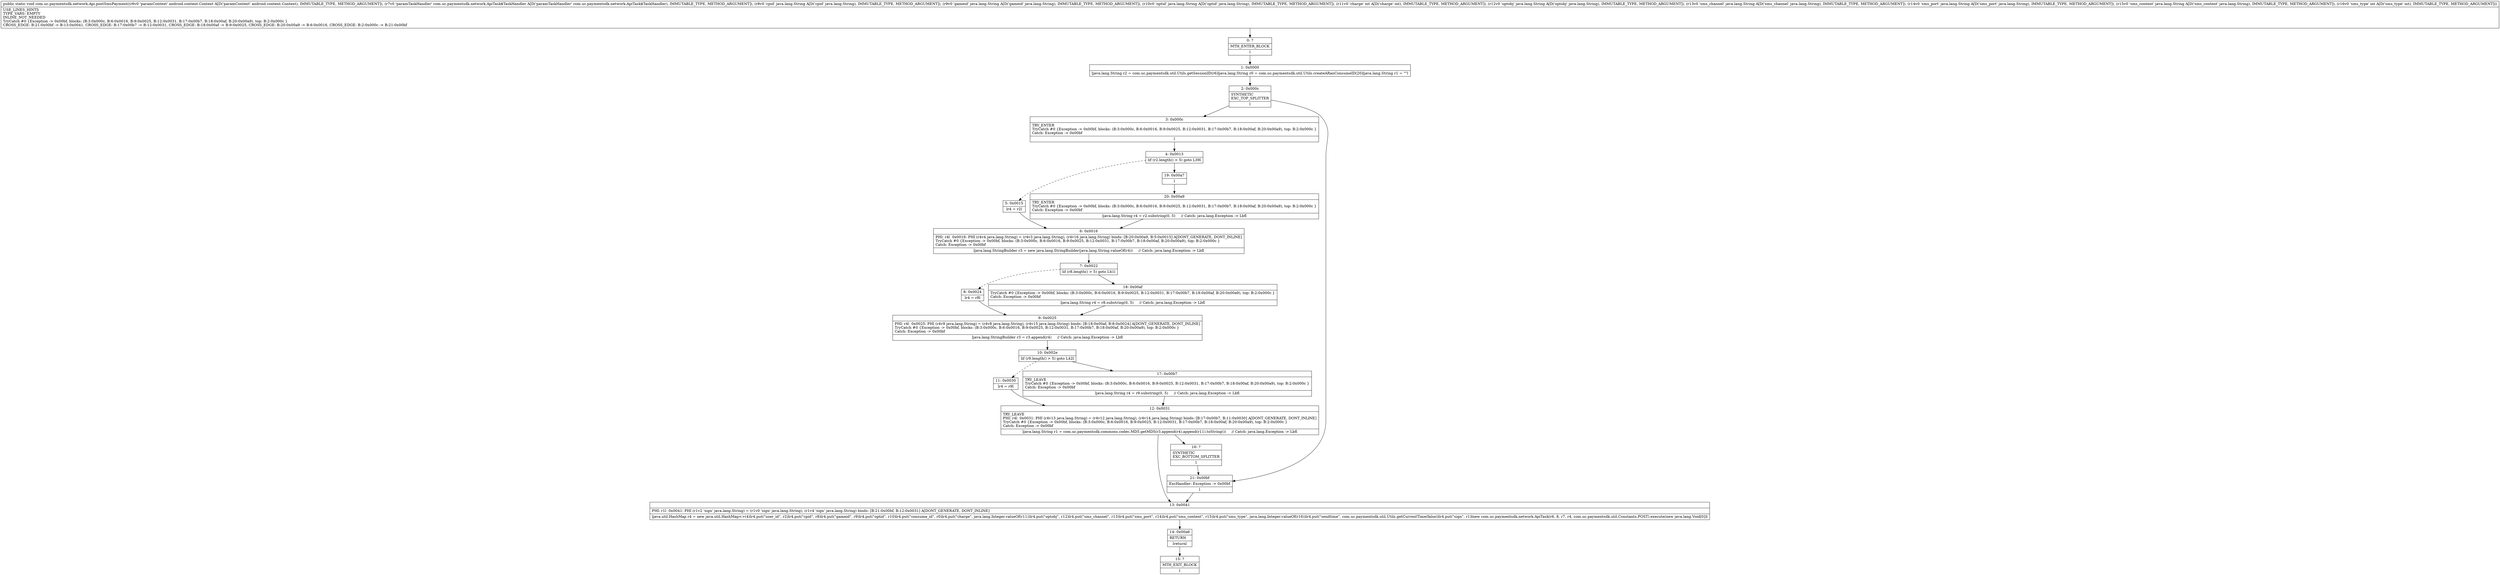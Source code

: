 digraph "CFG forcom.uc.paymentsdk.network.Api.postSmsPayment(Landroid\/content\/Context;Lcom\/uc\/paymentsdk\/network\/ApiTask$TaskHandler;Ljava\/lang\/String;Ljava\/lang\/String;Ljava\/lang\/String;ILjava\/lang\/String;Ljava\/lang\/String;Ljava\/lang\/String;Ljava\/lang\/String;I)V" {
Node_0 [shape=record,label="{0\:\ ?|MTH_ENTER_BLOCK\l|l}"];
Node_1 [shape=record,label="{1\:\ 0x0000|ljava.lang.String r2 = com.uc.paymentsdk.util.Utils.getSessionID(r6)ljava.lang.String r0 = com.uc.paymentsdk.util.Utils.createARanConsumeID(20)ljava.lang.String r1 = \"\"l}"];
Node_2 [shape=record,label="{2\:\ 0x000c|SYNTHETIC\lEXC_TOP_SPLITTER\l|l}"];
Node_3 [shape=record,label="{3\:\ 0x000c|TRY_ENTER\lTryCatch #0 \{Exception \-\> 0x00bf, blocks: (B:3:0x000c, B:6:0x0016, B:9:0x0025, B:12:0x0031, B:17:0x00b7, B:18:0x00af, B:20:0x00a9), top: B:2:0x000c \}\lCatch: Exception \-\> 0x00bf\l|l}"];
Node_4 [shape=record,label="{4\:\ 0x0013|lif (r2.length() \> 5) goto L39l}"];
Node_5 [shape=record,label="{5\:\ 0x0015|lr4 = r2l}"];
Node_6 [shape=record,label="{6\:\ 0x0016|PHI: r4l  0x0016: PHI (r4v4 java.lang.String) = (r4v3 java.lang.String), (r4v16 java.lang.String) binds: [B:20:0x00a9, B:5:0x0015] A[DONT_GENERATE, DONT_INLINE]\lTryCatch #0 \{Exception \-\> 0x00bf, blocks: (B:3:0x000c, B:6:0x0016, B:9:0x0025, B:12:0x0031, B:17:0x00b7, B:18:0x00af, B:20:0x00a9), top: B:2:0x000c \}\lCatch: Exception \-\> 0x00bf\l|ljava.lang.StringBuilder r3 = new java.lang.StringBuilder(java.lang.String.valueOf(r4))     \/\/ Catch: java.lang.Exception \-\> Lbfl}"];
Node_7 [shape=record,label="{7\:\ 0x0022|lif (r8.length() \> 5) goto L41l}"];
Node_8 [shape=record,label="{8\:\ 0x0024|lr4 = r8l}"];
Node_9 [shape=record,label="{9\:\ 0x0025|PHI: r4l  0x0025: PHI (r4v9 java.lang.String) = (r4v8 java.lang.String), (r4v15 java.lang.String) binds: [B:18:0x00af, B:8:0x0024] A[DONT_GENERATE, DONT_INLINE]\lTryCatch #0 \{Exception \-\> 0x00bf, blocks: (B:3:0x000c, B:6:0x0016, B:9:0x0025, B:12:0x0031, B:17:0x00b7, B:18:0x00af, B:20:0x00a9), top: B:2:0x000c \}\lCatch: Exception \-\> 0x00bf\l|ljava.lang.StringBuilder r3 = r3.append(r4)     \/\/ Catch: java.lang.Exception \-\> Lbfl}"];
Node_10 [shape=record,label="{10\:\ 0x002e|lif (r9.length() \> 5) goto L42l}"];
Node_11 [shape=record,label="{11\:\ 0x0030|lr4 = r9l}"];
Node_12 [shape=record,label="{12\:\ 0x0031|TRY_LEAVE\lPHI: r4l  0x0031: PHI (r4v13 java.lang.String) = (r4v12 java.lang.String), (r4v14 java.lang.String) binds: [B:17:0x00b7, B:11:0x0030] A[DONT_GENERATE, DONT_INLINE]\lTryCatch #0 \{Exception \-\> 0x00bf, blocks: (B:3:0x000c, B:6:0x0016, B:9:0x0025, B:12:0x0031, B:17:0x00b7, B:18:0x00af, B:20:0x00a9), top: B:2:0x000c \}\lCatch: Exception \-\> 0x00bf\l|ljava.lang.String r1 = com.uc.paymentsdk.commons.codec.MD5.getMD5(r3.append(r4).append(r11).toString())     \/\/ Catch: java.lang.Exception \-\> Lbfl}"];
Node_13 [shape=record,label="{13\:\ 0x0041|PHI: r1l  0x0041: PHI (r1v2 'sign' java.lang.String) = (r1v0 'sign' java.lang.String), (r1v4 'sign' java.lang.String) binds: [B:21:0x00bf, B:12:0x0031] A[DONT_GENERATE, DONT_INLINE]\l|ljava.util.HashMap r4 = new java.util.HashMap\<\>(4)lr4.put(\"user_id\", r2)lr4.put(\"cpid\", r8)lr4.put(\"gameid\", r9)lr4.put(\"optid\", r10)lr4.put(\"consume_id\", r0)lr4.put(\"charge\", java.lang.Integer.valueOf(r11))lr4.put(\"optobj\", r12)lr4.put(\"sms_channel\", r13)lr4.put(\"sms_port\", r14)lr4.put(\"sms_content\", r15)lr4.put(\"sms_type\", java.lang.Integer.valueOf(r16))lr4.put(\"sendtime\", com.uc.paymentsdk.util.Utils.getCurrentTime(false))lr4.put(\"sign\", r1)lnew com.uc.paymentsdk.network.ApiTask(r6, 8, r7, r4, com.uc.paymentsdk.util.Constants.POST).execute(new java.lang.Void[0])l}"];
Node_14 [shape=record,label="{14\:\ 0x00a6|RETURN\l|lreturnl}"];
Node_15 [shape=record,label="{15\:\ ?|MTH_EXIT_BLOCK\l|l}"];
Node_16 [shape=record,label="{16\:\ ?|SYNTHETIC\lEXC_BOTTOM_SPLITTER\l|l}"];
Node_17 [shape=record,label="{17\:\ 0x00b7|TRY_LEAVE\lTryCatch #0 \{Exception \-\> 0x00bf, blocks: (B:3:0x000c, B:6:0x0016, B:9:0x0025, B:12:0x0031, B:17:0x00b7, B:18:0x00af, B:20:0x00a9), top: B:2:0x000c \}\lCatch: Exception \-\> 0x00bf\l|ljava.lang.String r4 = r9.substring(0, 5)     \/\/ Catch: java.lang.Exception \-\> Lbfl}"];
Node_18 [shape=record,label="{18\:\ 0x00af|TryCatch #0 \{Exception \-\> 0x00bf, blocks: (B:3:0x000c, B:6:0x0016, B:9:0x0025, B:12:0x0031, B:17:0x00b7, B:18:0x00af, B:20:0x00a9), top: B:2:0x000c \}\lCatch: Exception \-\> 0x00bf\l|ljava.lang.String r4 = r8.substring(0, 5)     \/\/ Catch: java.lang.Exception \-\> Lbfl}"];
Node_19 [shape=record,label="{19\:\ 0x00a7|l}"];
Node_20 [shape=record,label="{20\:\ 0x00a9|TRY_ENTER\lTryCatch #0 \{Exception \-\> 0x00bf, blocks: (B:3:0x000c, B:6:0x0016, B:9:0x0025, B:12:0x0031, B:17:0x00b7, B:18:0x00af, B:20:0x00a9), top: B:2:0x000c \}\lCatch: Exception \-\> 0x00bf\l|ljava.lang.String r4 = r2.substring(0, 5)     \/\/ Catch: java.lang.Exception \-\> Lbfl}"];
Node_21 [shape=record,label="{21\:\ 0x00bf|ExcHandler: Exception \-\> 0x00bf\l|l}"];
MethodNode[shape=record,label="{public static void com.uc.paymentsdk.network.Api.postSmsPayment((r6v0 'paramContext' android.content.Context A[D('paramContext' android.content.Context), IMMUTABLE_TYPE, METHOD_ARGUMENT]), (r7v0 'paramTaskHandler' com.uc.paymentsdk.network.ApiTask$TaskHandler A[D('paramTaskHandler' com.uc.paymentsdk.network.ApiTask$TaskHandler), IMMUTABLE_TYPE, METHOD_ARGUMENT]), (r8v0 'cpid' java.lang.String A[D('cpid' java.lang.String), IMMUTABLE_TYPE, METHOD_ARGUMENT]), (r9v0 'gameid' java.lang.String A[D('gameid' java.lang.String), IMMUTABLE_TYPE, METHOD_ARGUMENT]), (r10v0 'optid' java.lang.String A[D('optid' java.lang.String), IMMUTABLE_TYPE, METHOD_ARGUMENT]), (r11v0 'charge' int A[D('charge' int), IMMUTABLE_TYPE, METHOD_ARGUMENT]), (r12v0 'optobj' java.lang.String A[D('optobj' java.lang.String), IMMUTABLE_TYPE, METHOD_ARGUMENT]), (r13v0 'sms_channel' java.lang.String A[D('sms_channel' java.lang.String), IMMUTABLE_TYPE, METHOD_ARGUMENT]), (r14v0 'sms_port' java.lang.String A[D('sms_port' java.lang.String), IMMUTABLE_TYPE, METHOD_ARGUMENT]), (r15v0 'sms_content' java.lang.String A[D('sms_content' java.lang.String), IMMUTABLE_TYPE, METHOD_ARGUMENT]), (r16v0 'sms_type' int A[D('sms_type' int), IMMUTABLE_TYPE, METHOD_ARGUMENT]))  | USE_LINES_HINTS\lTYPE_VARS: EMPTY\lINLINE_NOT_NEEDED\lTryCatch #0 \{Exception \-\> 0x00bf, blocks: (B:3:0x000c, B:6:0x0016, B:9:0x0025, B:12:0x0031, B:17:0x00b7, B:18:0x00af, B:20:0x00a9), top: B:2:0x000c \}\lCROSS_EDGE: B:21:0x00bf \-\> B:13:0x0041, CROSS_EDGE: B:17:0x00b7 \-\> B:12:0x0031, CROSS_EDGE: B:18:0x00af \-\> B:9:0x0025, CROSS_EDGE: B:20:0x00a9 \-\> B:6:0x0016, CROSS_EDGE: B:2:0x000c \-\> B:21:0x00bf\l}"];
MethodNode -> Node_0;
Node_0 -> Node_1;
Node_1 -> Node_2;
Node_2 -> Node_3;
Node_2 -> Node_21;
Node_3 -> Node_4;
Node_4 -> Node_5[style=dashed];
Node_4 -> Node_19;
Node_5 -> Node_6;
Node_6 -> Node_7;
Node_7 -> Node_8[style=dashed];
Node_7 -> Node_18;
Node_8 -> Node_9;
Node_9 -> Node_10;
Node_10 -> Node_11[style=dashed];
Node_10 -> Node_17;
Node_11 -> Node_12;
Node_12 -> Node_13;
Node_12 -> Node_16;
Node_13 -> Node_14;
Node_14 -> Node_15;
Node_16 -> Node_21;
Node_17 -> Node_12;
Node_18 -> Node_9;
Node_19 -> Node_20;
Node_20 -> Node_6;
Node_21 -> Node_13;
}

